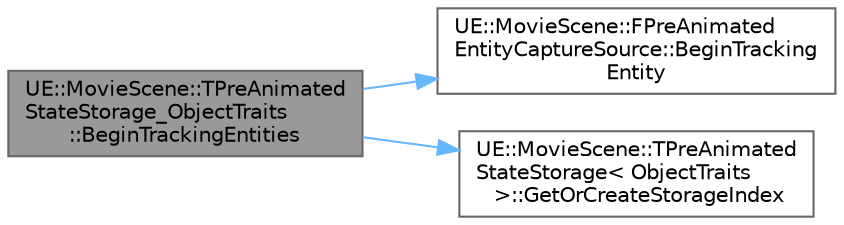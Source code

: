 digraph "UE::MovieScene::TPreAnimatedStateStorage_ObjectTraits::BeginTrackingEntities"
{
 // INTERACTIVE_SVG=YES
 // LATEX_PDF_SIZE
  bgcolor="transparent";
  edge [fontname=Helvetica,fontsize=10,labelfontname=Helvetica,labelfontsize=10];
  node [fontname=Helvetica,fontsize=10,shape=box,height=0.2,width=0.4];
  rankdir="LR";
  Node1 [id="Node000001",label="UE::MovieScene::TPreAnimated\lStateStorage_ObjectTraits\l::BeginTrackingEntities",height=0.2,width=0.4,color="gray40", fillcolor="grey60", style="filled", fontcolor="black",tooltip=" "];
  Node1 -> Node2 [id="edge1_Node000001_Node000002",color="steelblue1",style="solid",tooltip=" "];
  Node2 [id="Node000002",label="UE::MovieScene::FPreAnimated\lEntityCaptureSource::BeginTracking\lEntity",height=0.2,width=0.4,color="grey40", fillcolor="white", style="filled",URL="$d4/db0/structUE_1_1MovieScene_1_1FPreAnimatedEntityCaptureSource.html#aab490505b4ee6357e4474a136bfa4345",tooltip=" "];
  Node1 -> Node3 [id="edge2_Node000001_Node000003",color="steelblue1",style="solid",tooltip=" "];
  Node3 [id="Node000003",label="UE::MovieScene::TPreAnimated\lStateStorage\< ObjectTraits\l \>::GetOrCreateStorageIndex",height=0.2,width=0.4,color="grey40", fillcolor="white", style="filled",URL="$d5/dd5/structUE_1_1MovieScene_1_1TPreAnimatedStateStorage.html#acc154f5b02bf5d48c323d5b39f812c37",tooltip=" "];
}
